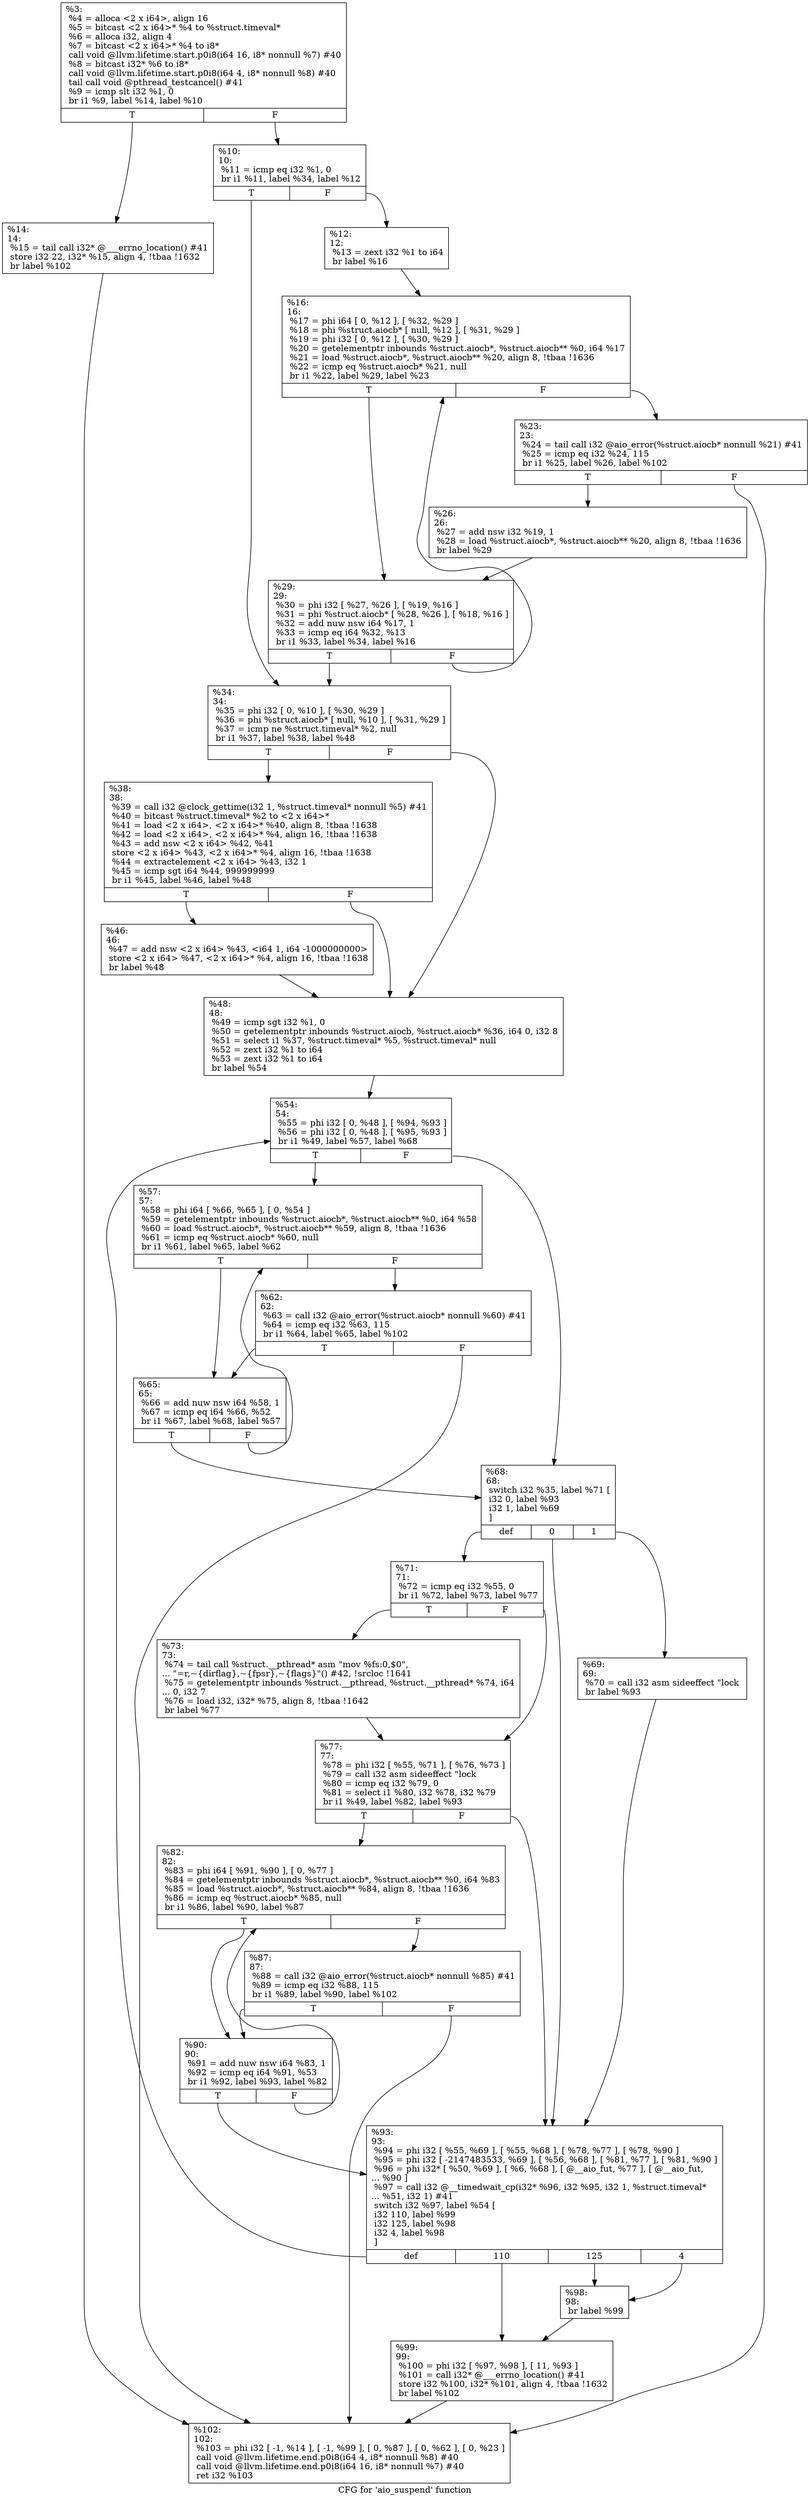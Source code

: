 digraph "CFG for 'aio_suspend' function" {
	label="CFG for 'aio_suspend' function";

	Node0x1a9f8f0 [shape=record,label="{%3:\l  %4 = alloca \<2 x i64\>, align 16\l  %5 = bitcast \<2 x i64\>* %4 to %struct.timeval*\l  %6 = alloca i32, align 4\l  %7 = bitcast \<2 x i64\>* %4 to i8*\l  call void @llvm.lifetime.start.p0i8(i64 16, i8* nonnull %7) #40\l  %8 = bitcast i32* %6 to i8*\l  call void @llvm.lifetime.start.p0i8(i64 4, i8* nonnull %8) #40\l  tail call void @pthread_testcancel() #41\l  %9 = icmp slt i32 %1, 0\l  br i1 %9, label %14, label %10\l|{<s0>T|<s1>F}}"];
	Node0x1a9f8f0:s0 -> Node0x1a9fea0;
	Node0x1a9f8f0:s1 -> Node0x1a9fb40;
	Node0x1a9fb40 [shape=record,label="{%10:\l10:                                               \l  %11 = icmp eq i32 %1, 0\l  br i1 %11, label %34, label %12\l|{<s0>T|<s1>F}}"];
	Node0x1a9fb40:s0 -> Node0x1aa0030;
	Node0x1a9fb40:s1 -> Node0x1a9fe50;
	Node0x1a9fe50 [shape=record,label="{%12:\l12:                                               \l  %13 = zext i32 %1 to i64\l  br label %16\l}"];
	Node0x1a9fe50 -> Node0x1a9fef0;
	Node0x1a9fea0 [shape=record,label="{%14:\l14:                                               \l  %15 = tail call i32* @___errno_location() #41\l  store i32 22, i32* %15, align 4, !tbaa !1632\l  br label %102\l}"];
	Node0x1a9fea0 -> Node0x1aa0620;
	Node0x1a9fef0 [shape=record,label="{%16:\l16:                                               \l  %17 = phi i64 [ 0, %12 ], [ %32, %29 ]\l  %18 = phi %struct.aiocb* [ null, %12 ], [ %31, %29 ]\l  %19 = phi i32 [ 0, %12 ], [ %30, %29 ]\l  %20 = getelementptr inbounds %struct.aiocb*, %struct.aiocb** %0, i64 %17\l  %21 = load %struct.aiocb*, %struct.aiocb** %20, align 8, !tbaa !1636\l  %22 = icmp eq %struct.aiocb* %21, null\l  br i1 %22, label %29, label %23\l|{<s0>T|<s1>F}}"];
	Node0x1a9fef0:s0 -> Node0x1a9ffe0;
	Node0x1a9fef0:s1 -> Node0x1a9ff40;
	Node0x1a9ff40 [shape=record,label="{%23:\l23:                                               \l  %24 = tail call i32 @aio_error(%struct.aiocb* nonnull %21) #41\l  %25 = icmp eq i32 %24, 115\l  br i1 %25, label %26, label %102\l|{<s0>T|<s1>F}}"];
	Node0x1a9ff40:s0 -> Node0x1a9ff90;
	Node0x1a9ff40:s1 -> Node0x1aa0620;
	Node0x1a9ff90 [shape=record,label="{%26:\l26:                                               \l  %27 = add nsw i32 %19, 1\l  %28 = load %struct.aiocb*, %struct.aiocb** %20, align 8, !tbaa !1636\l  br label %29\l}"];
	Node0x1a9ff90 -> Node0x1a9ffe0;
	Node0x1a9ffe0 [shape=record,label="{%29:\l29:                                               \l  %30 = phi i32 [ %27, %26 ], [ %19, %16 ]\l  %31 = phi %struct.aiocb* [ %28, %26 ], [ %18, %16 ]\l  %32 = add nuw nsw i64 %17, 1\l  %33 = icmp eq i64 %32, %13\l  br i1 %33, label %34, label %16\l|{<s0>T|<s1>F}}"];
	Node0x1a9ffe0:s0 -> Node0x1aa0030;
	Node0x1a9ffe0:s1 -> Node0x1a9fef0;
	Node0x1aa0030 [shape=record,label="{%34:\l34:                                               \l  %35 = phi i32 [ 0, %10 ], [ %30, %29 ]\l  %36 = phi %struct.aiocb* [ null, %10 ], [ %31, %29 ]\l  %37 = icmp ne %struct.timeval* %2, null\l  br i1 %37, label %38, label %48\l|{<s0>T|<s1>F}}"];
	Node0x1aa0030:s0 -> Node0x1aa0080;
	Node0x1aa0030:s1 -> Node0x1aa0120;
	Node0x1aa0080 [shape=record,label="{%38:\l38:                                               \l  %39 = call i32 @clock_gettime(i32 1, %struct.timeval* nonnull %5) #41\l  %40 = bitcast %struct.timeval* %2 to \<2 x i64\>*\l  %41 = load \<2 x i64\>, \<2 x i64\>* %40, align 8, !tbaa !1638\l  %42 = load \<2 x i64\>, \<2 x i64\>* %4, align 16, !tbaa !1638\l  %43 = add nsw \<2 x i64\> %42, %41\l  store \<2 x i64\> %43, \<2 x i64\>* %4, align 16, !tbaa !1638\l  %44 = extractelement \<2 x i64\> %43, i32 1\l  %45 = icmp sgt i64 %44, 999999999\l  br i1 %45, label %46, label %48\l|{<s0>T|<s1>F}}"];
	Node0x1aa0080:s0 -> Node0x1aa00d0;
	Node0x1aa0080:s1 -> Node0x1aa0120;
	Node0x1aa00d0 [shape=record,label="{%46:\l46:                                               \l  %47 = add nsw \<2 x i64\> %43, \<i64 1, i64 -1000000000\>\l  store \<2 x i64\> %47, \<2 x i64\>* %4, align 16, !tbaa !1638\l  br label %48\l}"];
	Node0x1aa00d0 -> Node0x1aa0120;
	Node0x1aa0120 [shape=record,label="{%48:\l48:                                               \l  %49 = icmp sgt i32 %1, 0\l  %50 = getelementptr inbounds %struct.aiocb, %struct.aiocb* %36, i64 0, i32 8\l  %51 = select i1 %37, %struct.timeval* %5, %struct.timeval* null\l  %52 = zext i32 %1 to i64\l  %53 = zext i32 %1 to i64\l  br label %54\l}"];
	Node0x1aa0120 -> Node0x1aa0170;
	Node0x1aa0170 [shape=record,label="{%54:\l54:                                               \l  %55 = phi i32 [ 0, %48 ], [ %94, %93 ]\l  %56 = phi i32 [ 0, %48 ], [ %95, %93 ]\l  br i1 %49, label %57, label %68\l|{<s0>T|<s1>F}}"];
	Node0x1aa0170:s0 -> Node0x1aa01c0;
	Node0x1aa0170:s1 -> Node0x1aa02b0;
	Node0x1aa01c0 [shape=record,label="{%57:\l57:                                               \l  %58 = phi i64 [ %66, %65 ], [ 0, %54 ]\l  %59 = getelementptr inbounds %struct.aiocb*, %struct.aiocb** %0, i64 %58\l  %60 = load %struct.aiocb*, %struct.aiocb** %59, align 8, !tbaa !1636\l  %61 = icmp eq %struct.aiocb* %60, null\l  br i1 %61, label %65, label %62\l|{<s0>T|<s1>F}}"];
	Node0x1aa01c0:s0 -> Node0x1aa0260;
	Node0x1aa01c0:s1 -> Node0x1aa0210;
	Node0x1aa0210 [shape=record,label="{%62:\l62:                                               \l  %63 = call i32 @aio_error(%struct.aiocb* nonnull %60) #41\l  %64 = icmp eq i32 %63, 115\l  br i1 %64, label %65, label %102\l|{<s0>T|<s1>F}}"];
	Node0x1aa0210:s0 -> Node0x1aa0260;
	Node0x1aa0210:s1 -> Node0x1aa0620;
	Node0x1aa0260 [shape=record,label="{%65:\l65:                                               \l  %66 = add nuw nsw i64 %58, 1\l  %67 = icmp eq i64 %66, %52\l  br i1 %67, label %68, label %57\l|{<s0>T|<s1>F}}"];
	Node0x1aa0260:s0 -> Node0x1aa02b0;
	Node0x1aa0260:s1 -> Node0x1aa01c0;
	Node0x1aa02b0 [shape=record,label="{%68:\l68:                                               \l  switch i32 %35, label %71 [\l    i32 0, label %93\l    i32 1, label %69\l  ]\l|{<s0>def|<s1>0|<s2>1}}"];
	Node0x1aa02b0:s0 -> Node0x1aa0350;
	Node0x1aa02b0:s1 -> Node0x1aa0530;
	Node0x1aa02b0:s2 -> Node0x1aa0300;
	Node0x1aa0300 [shape=record,label="{%69:\l69:                                               \l  %70 = call i32 asm sideeffect \"lock \l  br label %93\l}"];
	Node0x1aa0300 -> Node0x1aa0530;
	Node0x1aa0350 [shape=record,label="{%71:\l71:                                               \l  %72 = icmp eq i32 %55, 0\l  br i1 %72, label %73, label %77\l|{<s0>T|<s1>F}}"];
	Node0x1aa0350:s0 -> Node0x1aa03a0;
	Node0x1aa0350:s1 -> Node0x1aa03f0;
	Node0x1aa03a0 [shape=record,label="{%73:\l73:                                               \l  %74 = tail call %struct.__pthread* asm \"mov %fs:0,$0\",\l... \"=r,~\{dirflag\},~\{fpsr\},~\{flags\}\"() #42, !srcloc !1641\l  %75 = getelementptr inbounds %struct.__pthread, %struct.__pthread* %74, i64\l... 0, i32 7\l  %76 = load i32, i32* %75, align 8, !tbaa !1642\l  br label %77\l}"];
	Node0x1aa03a0 -> Node0x1aa03f0;
	Node0x1aa03f0 [shape=record,label="{%77:\l77:                                               \l  %78 = phi i32 [ %55, %71 ], [ %76, %73 ]\l  %79 = call i32 asm sideeffect \"lock \l  %80 = icmp eq i32 %79, 0\l  %81 = select i1 %80, i32 %78, i32 %79\l  br i1 %49, label %82, label %93\l|{<s0>T|<s1>F}}"];
	Node0x1aa03f0:s0 -> Node0x1aa0440;
	Node0x1aa03f0:s1 -> Node0x1aa0530;
	Node0x1aa0440 [shape=record,label="{%82:\l82:                                               \l  %83 = phi i64 [ %91, %90 ], [ 0, %77 ]\l  %84 = getelementptr inbounds %struct.aiocb*, %struct.aiocb** %0, i64 %83\l  %85 = load %struct.aiocb*, %struct.aiocb** %84, align 8, !tbaa !1636\l  %86 = icmp eq %struct.aiocb* %85, null\l  br i1 %86, label %90, label %87\l|{<s0>T|<s1>F}}"];
	Node0x1aa0440:s0 -> Node0x1aa04e0;
	Node0x1aa0440:s1 -> Node0x1aa0490;
	Node0x1aa0490 [shape=record,label="{%87:\l87:                                               \l  %88 = call i32 @aio_error(%struct.aiocb* nonnull %85) #41\l  %89 = icmp eq i32 %88, 115\l  br i1 %89, label %90, label %102\l|{<s0>T|<s1>F}}"];
	Node0x1aa0490:s0 -> Node0x1aa04e0;
	Node0x1aa0490:s1 -> Node0x1aa0620;
	Node0x1aa04e0 [shape=record,label="{%90:\l90:                                               \l  %91 = add nuw nsw i64 %83, 1\l  %92 = icmp eq i64 %91, %53\l  br i1 %92, label %93, label %82\l|{<s0>T|<s1>F}}"];
	Node0x1aa04e0:s0 -> Node0x1aa0530;
	Node0x1aa04e0:s1 -> Node0x1aa0440;
	Node0x1aa0530 [shape=record,label="{%93:\l93:                                               \l  %94 = phi i32 [ %55, %69 ], [ %55, %68 ], [ %78, %77 ], [ %78, %90 ]\l  %95 = phi i32 [ -2147483533, %69 ], [ %56, %68 ], [ %81, %77 ], [ %81, %90 ]\l  %96 = phi i32* [ %50, %69 ], [ %6, %68 ], [ @__aio_fut, %77 ], [ @__aio_fut,\l... %90 ]\l  %97 = call i32 @__timedwait_cp(i32* %96, i32 %95, i32 1, %struct.timeval*\l... %51, i32 1) #41\l  switch i32 %97, label %54 [\l    i32 110, label %99\l    i32 125, label %98\l    i32 4, label %98\l  ]\l|{<s0>def|<s1>110|<s2>125|<s3>4}}"];
	Node0x1aa0530:s0 -> Node0x1aa0170;
	Node0x1aa0530:s1 -> Node0x1aa05d0;
	Node0x1aa0530:s2 -> Node0x1aa0580;
	Node0x1aa0530:s3 -> Node0x1aa0580;
	Node0x1aa0580 [shape=record,label="{%98:\l98:                                               \l  br label %99\l}"];
	Node0x1aa0580 -> Node0x1aa05d0;
	Node0x1aa05d0 [shape=record,label="{%99:\l99:                                               \l  %100 = phi i32 [ %97, %98 ], [ 11, %93 ]\l  %101 = call i32* @___errno_location() #41\l  store i32 %100, i32* %101, align 4, !tbaa !1632\l  br label %102\l}"];
	Node0x1aa05d0 -> Node0x1aa0620;
	Node0x1aa0620 [shape=record,label="{%102:\l102:                                              \l  %103 = phi i32 [ -1, %14 ], [ -1, %99 ], [ 0, %87 ], [ 0, %62 ], [ 0, %23 ]\l  call void @llvm.lifetime.end.p0i8(i64 4, i8* nonnull %8) #40\l  call void @llvm.lifetime.end.p0i8(i64 16, i8* nonnull %7) #40\l  ret i32 %103\l}"];
}

